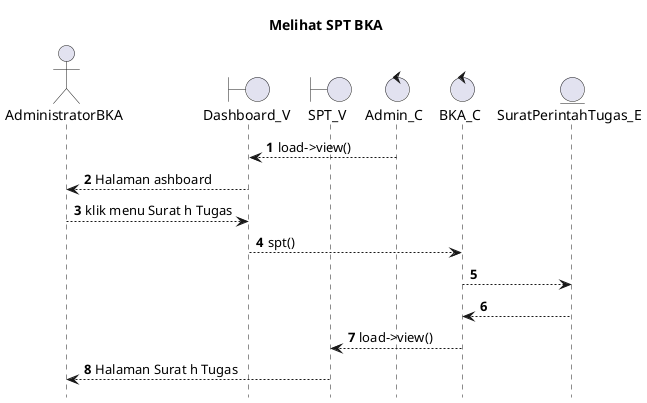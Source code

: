 @startuml

autonumber
hide footbox
title Melihat SPT BKA 

Actor AdministratorBKA
boundary Dashboard_V
boundary SPT_V
control Admin_C
control BKA_C
Entity SuratPerintahTugas_E

Admin_C --> Dashboard_V: load->view()
Dashboard_V --> AdministratorBKA: Halaman ashboard
AdministratorBKA --> Dashboard_V: klik menu Surat h Tugas 
Dashboard_V --> BKA_C: spt()
BKA_C --> SuratPerintahTugas_E:
    
    SuratPerintahTugas_E --> BKA_C:
    BKA_C --> SPT_V: load->view()
    SPT_V --> AdministratorBKA: Halaman Surat h Tugas 

@enduml